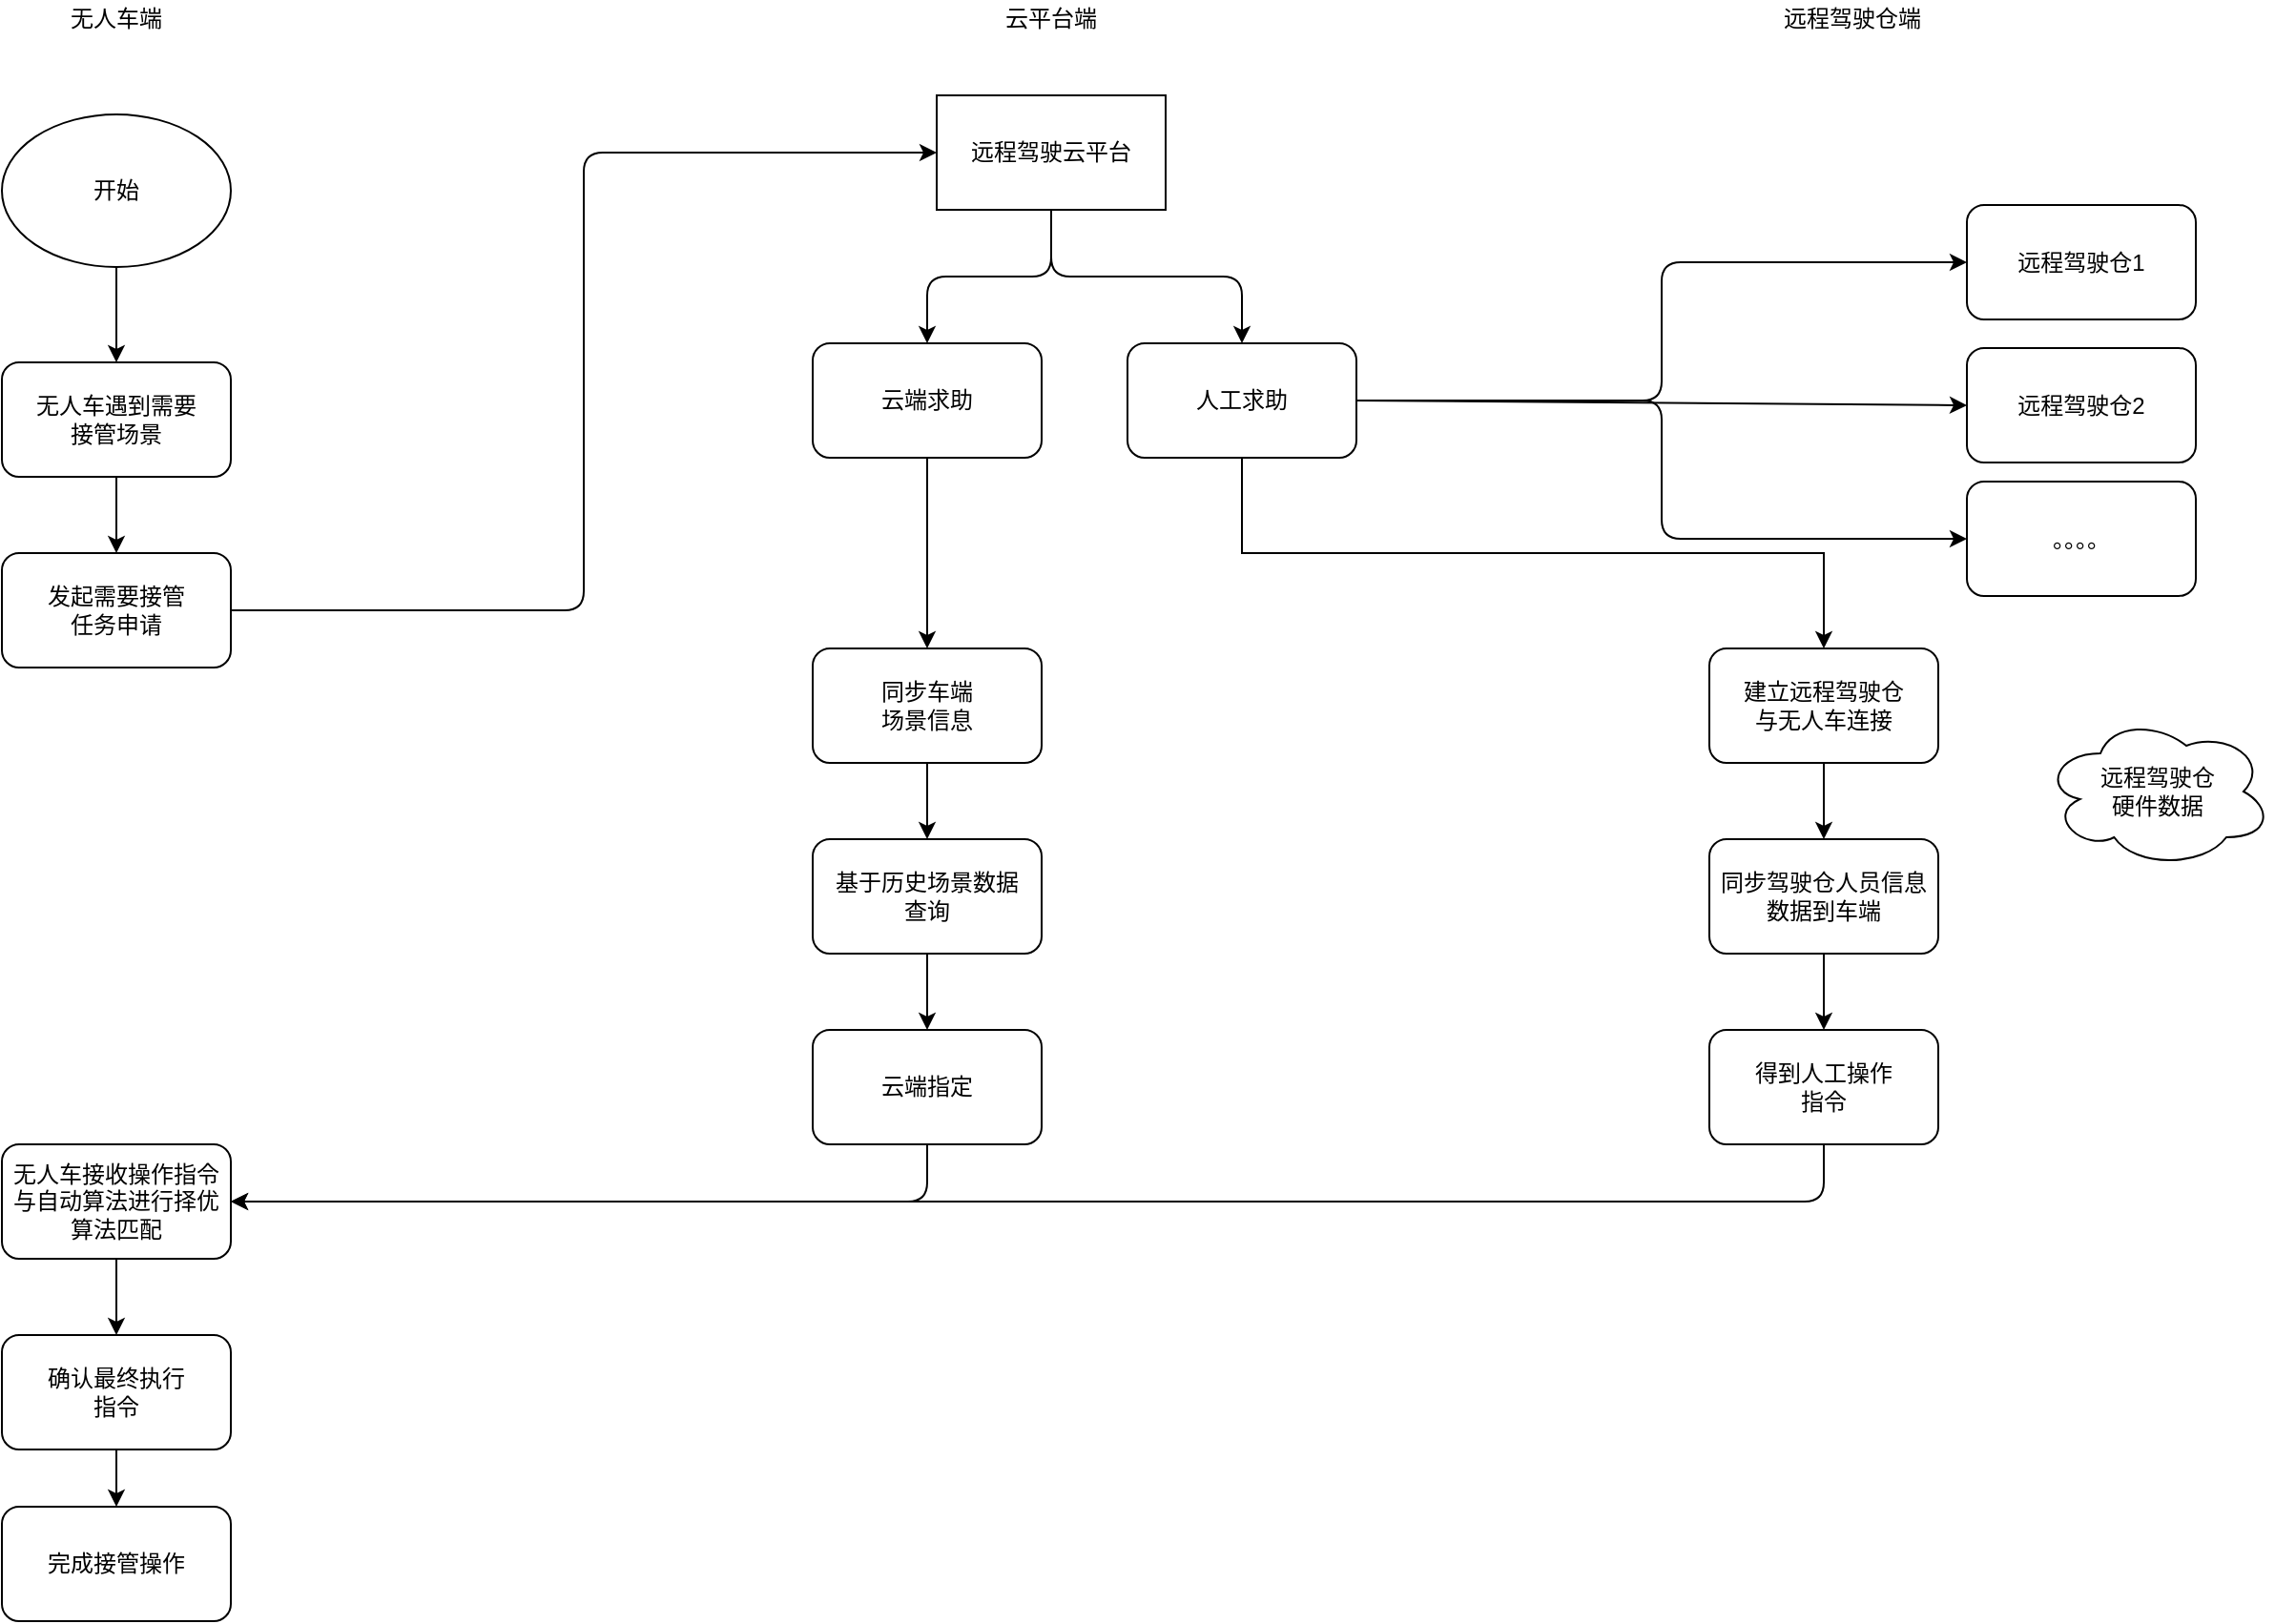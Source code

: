 <mxfile version="13.8.1" type="github">
  <diagram id="94A1VZJgreC6ts1XR8HZ" name="Page-1">
    <mxGraphModel dx="2066" dy="1131" grid="1" gridSize="10" guides="1" tooltips="1" connect="1" arrows="1" fold="1" page="1" pageScale="1" pageWidth="827" pageHeight="1169" math="0" shadow="0">
      <root>
        <mxCell id="0" />
        <mxCell id="1" parent="0" />
        <mxCell id="uUaT_VpsIP1angWwcYCl-4" value="" style="edgeStyle=orthogonalEdgeStyle;rounded=0;orthogonalLoop=1;jettySize=auto;html=1;" parent="1" source="uUaT_VpsIP1angWwcYCl-1" target="uUaT_VpsIP1angWwcYCl-2" edge="1">
          <mxGeometry relative="1" as="geometry" />
        </mxCell>
        <mxCell id="uUaT_VpsIP1angWwcYCl-1" value="开始" style="ellipse;whiteSpace=wrap;html=1;" parent="1" vertex="1">
          <mxGeometry x="80" y="160" width="120" height="80" as="geometry" />
        </mxCell>
        <mxCell id="uUaT_VpsIP1angWwcYCl-5" value="" style="edgeStyle=orthogonalEdgeStyle;rounded=0;orthogonalLoop=1;jettySize=auto;html=1;" parent="1" source="uUaT_VpsIP1angWwcYCl-2" target="uUaT_VpsIP1angWwcYCl-3" edge="1">
          <mxGeometry relative="1" as="geometry" />
        </mxCell>
        <mxCell id="uUaT_VpsIP1angWwcYCl-2" value="无人车遇到需要&lt;br&gt;接管场景" style="rounded=1;whiteSpace=wrap;html=1;" parent="1" vertex="1">
          <mxGeometry x="80" y="290" width="120" height="60" as="geometry" />
        </mxCell>
        <mxCell id="uUaT_VpsIP1angWwcYCl-3" value="发起需要接管&lt;br&gt;任务申请" style="rounded=1;whiteSpace=wrap;html=1;" parent="1" vertex="1">
          <mxGeometry x="80" y="390" width="120" height="60" as="geometry" />
        </mxCell>
        <mxCell id="uUaT_VpsIP1angWwcYCl-6" value="远程驾驶仓1" style="rounded=1;whiteSpace=wrap;html=1;" parent="1" vertex="1">
          <mxGeometry x="1110" y="207.5" width="120" height="60" as="geometry" />
        </mxCell>
        <mxCell id="uUaT_VpsIP1angWwcYCl-7" value="远程驾驶云平台" style="rounded=0;whiteSpace=wrap;html=1;" parent="1" vertex="1">
          <mxGeometry x="570" y="150" width="120" height="60" as="geometry" />
        </mxCell>
        <mxCell id="uUaT_VpsIP1angWwcYCl-9" value="远程驾驶仓2" style="rounded=1;whiteSpace=wrap;html=1;" parent="1" vertex="1">
          <mxGeometry x="1110" y="282.5" width="120" height="60" as="geometry" />
        </mxCell>
        <mxCell id="uUaT_VpsIP1angWwcYCl-10" value="。。。。" style="rounded=1;whiteSpace=wrap;html=1;" parent="1" vertex="1">
          <mxGeometry x="1110" y="352.5" width="120" height="60" as="geometry" />
        </mxCell>
        <mxCell id="uUaT_VpsIP1angWwcYCl-20" value="" style="edgeStyle=orthogonalEdgeStyle;rounded=0;orthogonalLoop=1;jettySize=auto;html=1;exitX=0.5;exitY=1;exitDx=0;exitDy=0;" parent="1" source="OHjB7JMjwnAzmLHX4Sn5-5" target="uUaT_VpsIP1angWwcYCl-19" edge="1">
          <mxGeometry relative="1" as="geometry">
            <mxPoint x="740" y="400" as="sourcePoint" />
          </mxGeometry>
        </mxCell>
        <mxCell id="OHjB7JMjwnAzmLHX4Sn5-22" value="" style="edgeStyle=orthogonalEdgeStyle;rounded=0;orthogonalLoop=1;jettySize=auto;html=1;" edge="1" parent="1" source="uUaT_VpsIP1angWwcYCl-19" target="OHjB7JMjwnAzmLHX4Sn5-21">
          <mxGeometry relative="1" as="geometry" />
        </mxCell>
        <mxCell id="uUaT_VpsIP1angWwcYCl-19" value="建立远程驾驶仓&lt;br&gt;与无人车连接&lt;br&gt;" style="rounded=1;whiteSpace=wrap;html=1;" parent="1" vertex="1">
          <mxGeometry x="975" y="440" width="120" height="60" as="geometry" />
        </mxCell>
        <mxCell id="uUaT_VpsIP1angWwcYCl-26" value="" style="edgeStyle=orthogonalEdgeStyle;rounded=0;orthogonalLoop=1;jettySize=auto;html=1;" parent="1" source="uUaT_VpsIP1angWwcYCl-23" target="uUaT_VpsIP1angWwcYCl-25" edge="1">
          <mxGeometry relative="1" as="geometry" />
        </mxCell>
        <mxCell id="uUaT_VpsIP1angWwcYCl-23" value="无人车接收操作指令&lt;br&gt;与自动算法进行择优算法匹配" style="rounded=1;whiteSpace=wrap;html=1;" parent="1" vertex="1">
          <mxGeometry x="80" y="700" width="120" height="60" as="geometry" />
        </mxCell>
        <mxCell id="uUaT_VpsIP1angWwcYCl-28" value="" style="edgeStyle=orthogonalEdgeStyle;rounded=0;orthogonalLoop=1;jettySize=auto;html=1;" parent="1" source="uUaT_VpsIP1angWwcYCl-25" target="uUaT_VpsIP1angWwcYCl-27" edge="1">
          <mxGeometry relative="1" as="geometry" />
        </mxCell>
        <mxCell id="uUaT_VpsIP1angWwcYCl-25" value="确认最终执行&lt;br&gt;指令" style="rounded=1;whiteSpace=wrap;html=1;" parent="1" vertex="1">
          <mxGeometry x="80" y="800" width="120" height="60" as="geometry" />
        </mxCell>
        <mxCell id="uUaT_VpsIP1angWwcYCl-27" value="完成接管操作" style="rounded=1;whiteSpace=wrap;html=1;" parent="1" vertex="1">
          <mxGeometry x="80" y="890" width="120" height="60" as="geometry" />
        </mxCell>
        <mxCell id="OHjB7JMjwnAzmLHX4Sn5-1" value="无人车端" style="text;html=1;strokeColor=none;fillColor=none;align=center;verticalAlign=middle;whiteSpace=wrap;rounded=0;" vertex="1" parent="1">
          <mxGeometry x="95" y="100" width="90" height="20" as="geometry" />
        </mxCell>
        <mxCell id="OHjB7JMjwnAzmLHX4Sn5-2" value="云平台端" style="text;html=1;strokeColor=none;fillColor=none;align=center;verticalAlign=middle;whiteSpace=wrap;rounded=0;" vertex="1" parent="1">
          <mxGeometry x="585" y="100" width="90" height="20" as="geometry" />
        </mxCell>
        <mxCell id="OHjB7JMjwnAzmLHX4Sn5-3" value="远程驾驶仓端" style="text;html=1;strokeColor=none;fillColor=none;align=center;verticalAlign=middle;whiteSpace=wrap;rounded=0;" vertex="1" parent="1">
          <mxGeometry x="1005" y="100" width="90" height="20" as="geometry" />
        </mxCell>
        <mxCell id="OHjB7JMjwnAzmLHX4Sn5-4" value="" style="endArrow=classic;html=1;exitX=1;exitY=0.5;exitDx=0;exitDy=0;entryX=0;entryY=0.5;entryDx=0;entryDy=0;edgeStyle=elbowEdgeStyle;" edge="1" parent="1" source="uUaT_VpsIP1angWwcYCl-3" target="uUaT_VpsIP1angWwcYCl-7">
          <mxGeometry width="50" height="50" relative="1" as="geometry">
            <mxPoint x="270" y="390" as="sourcePoint" />
            <mxPoint x="320" y="340" as="targetPoint" />
          </mxGeometry>
        </mxCell>
        <mxCell id="OHjB7JMjwnAzmLHX4Sn5-5" value="人工求助" style="rounded=1;whiteSpace=wrap;html=1;" vertex="1" parent="1">
          <mxGeometry x="670" y="280" width="120" height="60" as="geometry" />
        </mxCell>
        <mxCell id="OHjB7JMjwnAzmLHX4Sn5-10" value="" style="edgeStyle=orthogonalEdgeStyle;rounded=0;orthogonalLoop=1;jettySize=auto;html=1;" edge="1" parent="1" source="OHjB7JMjwnAzmLHX4Sn5-6" target="OHjB7JMjwnAzmLHX4Sn5-9">
          <mxGeometry relative="1" as="geometry" />
        </mxCell>
        <mxCell id="OHjB7JMjwnAzmLHX4Sn5-6" value="云端求助" style="rounded=1;whiteSpace=wrap;html=1;" vertex="1" parent="1">
          <mxGeometry x="505" y="280" width="120" height="60" as="geometry" />
        </mxCell>
        <mxCell id="OHjB7JMjwnAzmLHX4Sn5-7" value="" style="endArrow=classic;html=1;exitX=0.5;exitY=1;exitDx=0;exitDy=0;entryX=0.5;entryY=0;entryDx=0;entryDy=0;edgeStyle=orthogonalEdgeStyle;" edge="1" parent="1" source="uUaT_VpsIP1angWwcYCl-7" target="OHjB7JMjwnAzmLHX4Sn5-6">
          <mxGeometry width="50" height="50" relative="1" as="geometry">
            <mxPoint x="630" y="480" as="sourcePoint" />
            <mxPoint x="680" y="430" as="targetPoint" />
          </mxGeometry>
        </mxCell>
        <mxCell id="OHjB7JMjwnAzmLHX4Sn5-8" value="" style="endArrow=classic;html=1;exitX=0.5;exitY=1;exitDx=0;exitDy=0;entryX=0.5;entryY=0;entryDx=0;entryDy=0;edgeStyle=orthogonalEdgeStyle;" edge="1" parent="1" source="uUaT_VpsIP1angWwcYCl-7" target="OHjB7JMjwnAzmLHX4Sn5-5">
          <mxGeometry width="50" height="50" relative="1" as="geometry">
            <mxPoint x="740" y="440" as="sourcePoint" />
            <mxPoint x="790" y="390" as="targetPoint" />
          </mxGeometry>
        </mxCell>
        <mxCell id="OHjB7JMjwnAzmLHX4Sn5-12" value="" style="edgeStyle=orthogonalEdgeStyle;rounded=0;orthogonalLoop=1;jettySize=auto;html=1;" edge="1" parent="1" source="OHjB7JMjwnAzmLHX4Sn5-9" target="OHjB7JMjwnAzmLHX4Sn5-11">
          <mxGeometry relative="1" as="geometry" />
        </mxCell>
        <mxCell id="OHjB7JMjwnAzmLHX4Sn5-9" value="同步车端&lt;br&gt;场景信息" style="rounded=1;whiteSpace=wrap;html=1;" vertex="1" parent="1">
          <mxGeometry x="505" y="440" width="120" height="60" as="geometry" />
        </mxCell>
        <mxCell id="OHjB7JMjwnAzmLHX4Sn5-14" value="" style="edgeStyle=orthogonalEdgeStyle;rounded=0;orthogonalLoop=1;jettySize=auto;html=1;" edge="1" parent="1" source="OHjB7JMjwnAzmLHX4Sn5-11" target="OHjB7JMjwnAzmLHX4Sn5-13">
          <mxGeometry relative="1" as="geometry" />
        </mxCell>
        <mxCell id="OHjB7JMjwnAzmLHX4Sn5-11" value="基于历史场景数据&lt;br&gt;查询" style="rounded=1;whiteSpace=wrap;html=1;" vertex="1" parent="1">
          <mxGeometry x="505" y="540" width="120" height="60" as="geometry" />
        </mxCell>
        <mxCell id="OHjB7JMjwnAzmLHX4Sn5-13" value="云端指定" style="rounded=1;whiteSpace=wrap;html=1;" vertex="1" parent="1">
          <mxGeometry x="505" y="640" width="120" height="60" as="geometry" />
        </mxCell>
        <mxCell id="OHjB7JMjwnAzmLHX4Sn5-17" value="" style="endArrow=classic;html=1;exitX=0.5;exitY=1;exitDx=0;exitDy=0;entryX=1;entryY=0.5;entryDx=0;entryDy=0;edgeStyle=orthogonalEdgeStyle;" edge="1" parent="1" source="OHjB7JMjwnAzmLHX4Sn5-13" target="uUaT_VpsIP1angWwcYCl-23">
          <mxGeometry width="50" height="50" relative="1" as="geometry">
            <mxPoint x="390" y="710" as="sourcePoint" />
            <mxPoint x="440" y="660" as="targetPoint" />
          </mxGeometry>
        </mxCell>
        <mxCell id="OHjB7JMjwnAzmLHX4Sn5-18" value="" style="endArrow=classic;html=1;exitX=1;exitY=0.5;exitDx=0;exitDy=0;entryX=0;entryY=0.5;entryDx=0;entryDy=0;edgeStyle=orthogonalEdgeStyle;" edge="1" parent="1" source="OHjB7JMjwnAzmLHX4Sn5-5" target="uUaT_VpsIP1angWwcYCl-6">
          <mxGeometry width="50" height="50" relative="1" as="geometry">
            <mxPoint x="890" y="440" as="sourcePoint" />
            <mxPoint x="940" y="390" as="targetPoint" />
          </mxGeometry>
        </mxCell>
        <mxCell id="OHjB7JMjwnAzmLHX4Sn5-19" value="" style="endArrow=classic;html=1;exitX=1;exitY=0.5;exitDx=0;exitDy=0;entryX=0;entryY=0.5;entryDx=0;entryDy=0;" edge="1" parent="1" source="OHjB7JMjwnAzmLHX4Sn5-5" target="uUaT_VpsIP1angWwcYCl-9">
          <mxGeometry width="50" height="50" relative="1" as="geometry">
            <mxPoint x="890" y="440" as="sourcePoint" />
            <mxPoint x="940" y="390" as="targetPoint" />
          </mxGeometry>
        </mxCell>
        <mxCell id="OHjB7JMjwnAzmLHX4Sn5-20" value="" style="endArrow=classic;html=1;exitX=1;exitY=0.5;exitDx=0;exitDy=0;entryX=0;entryY=0.5;entryDx=0;entryDy=0;edgeStyle=orthogonalEdgeStyle;" edge="1" parent="1" source="OHjB7JMjwnAzmLHX4Sn5-5" target="uUaT_VpsIP1angWwcYCl-10">
          <mxGeometry width="50" height="50" relative="1" as="geometry">
            <mxPoint x="910" y="460" as="sourcePoint" />
            <mxPoint x="960" y="410" as="targetPoint" />
          </mxGeometry>
        </mxCell>
        <mxCell id="OHjB7JMjwnAzmLHX4Sn5-25" value="" style="edgeStyle=orthogonalEdgeStyle;rounded=0;orthogonalLoop=1;jettySize=auto;html=1;" edge="1" parent="1" source="OHjB7JMjwnAzmLHX4Sn5-21" target="OHjB7JMjwnAzmLHX4Sn5-24">
          <mxGeometry relative="1" as="geometry" />
        </mxCell>
        <mxCell id="OHjB7JMjwnAzmLHX4Sn5-21" value="同步驾驶仓人员信息&lt;br&gt;数据到车端" style="rounded=1;whiteSpace=wrap;html=1;" vertex="1" parent="1">
          <mxGeometry x="975" y="540" width="120" height="60" as="geometry" />
        </mxCell>
        <mxCell id="OHjB7JMjwnAzmLHX4Sn5-23" value="远程驾驶仓&lt;br&gt;硬件数据" style="ellipse;shape=cloud;whiteSpace=wrap;html=1;" vertex="1" parent="1">
          <mxGeometry x="1150" y="475" width="120" height="80" as="geometry" />
        </mxCell>
        <mxCell id="OHjB7JMjwnAzmLHX4Sn5-24" value="得到人工操作&lt;br&gt;指令" style="rounded=1;whiteSpace=wrap;html=1;" vertex="1" parent="1">
          <mxGeometry x="975" y="640" width="120" height="60" as="geometry" />
        </mxCell>
        <mxCell id="OHjB7JMjwnAzmLHX4Sn5-26" value="" style="endArrow=classic;html=1;entryX=1;entryY=0.5;entryDx=0;entryDy=0;exitX=0.5;exitY=1;exitDx=0;exitDy=0;edgeStyle=orthogonalEdgeStyle;" edge="1" parent="1" source="OHjB7JMjwnAzmLHX4Sn5-24" target="uUaT_VpsIP1angWwcYCl-23">
          <mxGeometry width="50" height="50" relative="1" as="geometry">
            <mxPoint x="440" y="910" as="sourcePoint" />
            <mxPoint x="490" y="860" as="targetPoint" />
          </mxGeometry>
        </mxCell>
      </root>
    </mxGraphModel>
  </diagram>
</mxfile>
